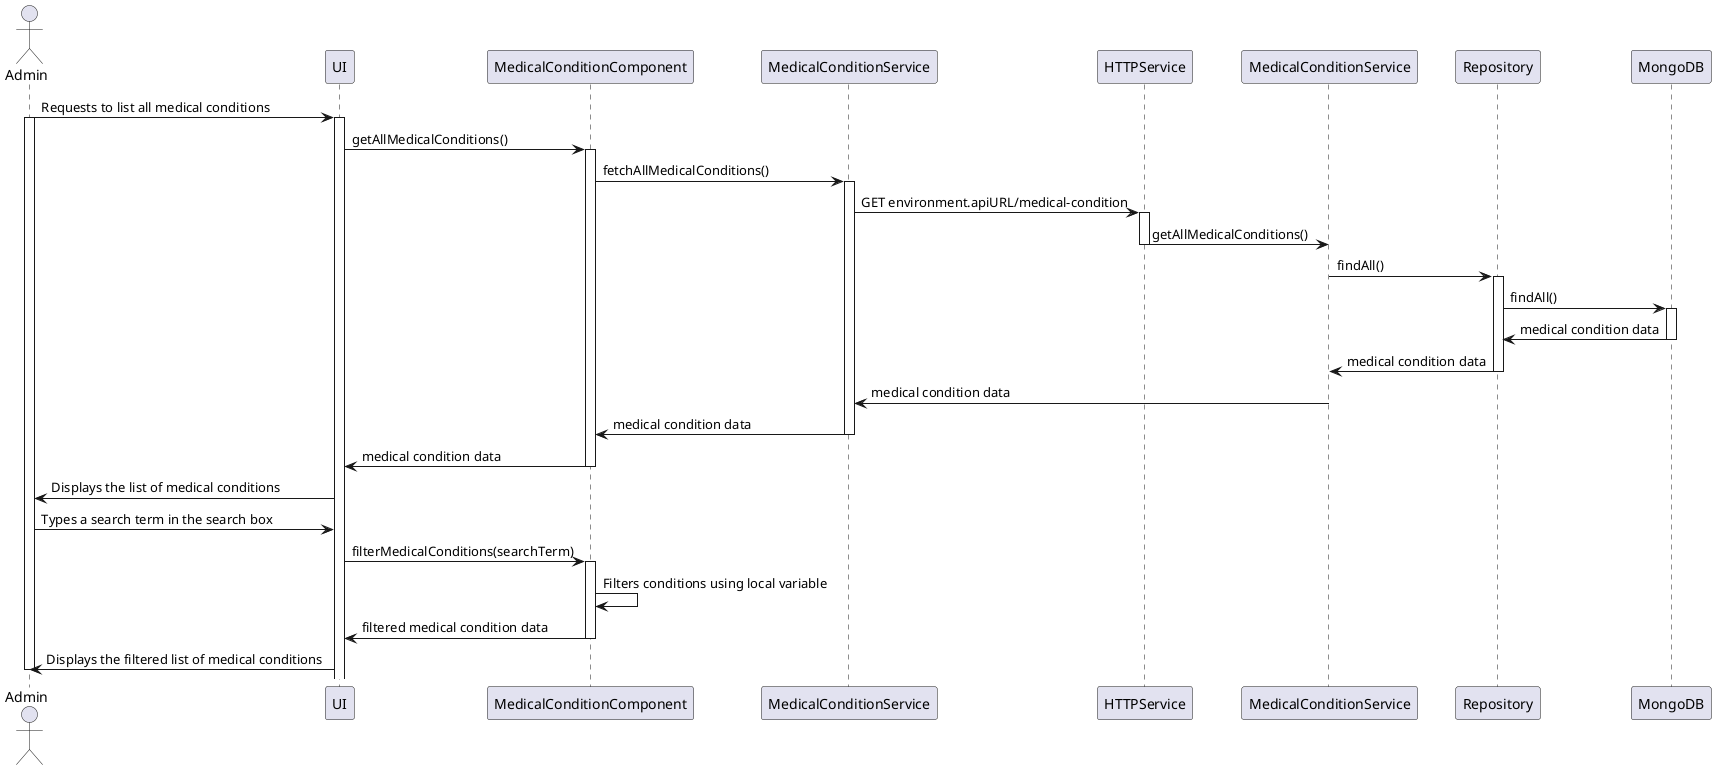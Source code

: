 @startuml
'https://plantuml.com/sequence-diagram

actor "Admin" as adm
participant UI as ui
participant MedicalConditionComponent as comp
participant MedicalConditionService as ser
participant "HTTPService" as http

adm -> ui : Requests to list all medical conditions
activate adm
activate ui

ui -> comp : getAllMedicalConditions()
activate comp

comp -> ser : fetchAllMedicalConditions()
activate ser

ser -> http : GET environment.apiURL/medical-condition
activate http

http -> MedicalConditionService : getAllMedicalConditions()
deactivate http

MedicalConditionService -> Repository : findAll()
activate Repository

Repository -> MongoDB : findAll()
activate MongoDB

MongoDB -> Repository : medical condition data
deactivate MongoDB

Repository -> MedicalConditionService : medical condition data
deactivate Repository
MedicalConditionService -> ser : medical condition data
deactivate MedicalConditionService

deactivate http
ser -> comp : medical condition data
deactivate ser
comp -> ui : medical condition data

deactivate comp
ui -> adm : Displays the list of medical conditions

adm -> ui : Types a search term in the search box
ui -> comp : filterMedicalConditions(searchTerm)
activate comp

comp -> comp : Filters conditions using local variable
comp -> ui : filtered medical condition data

deactivate comp
ui -> adm : Displays the filtered list of medical conditions
deactivate adm
@enduml
